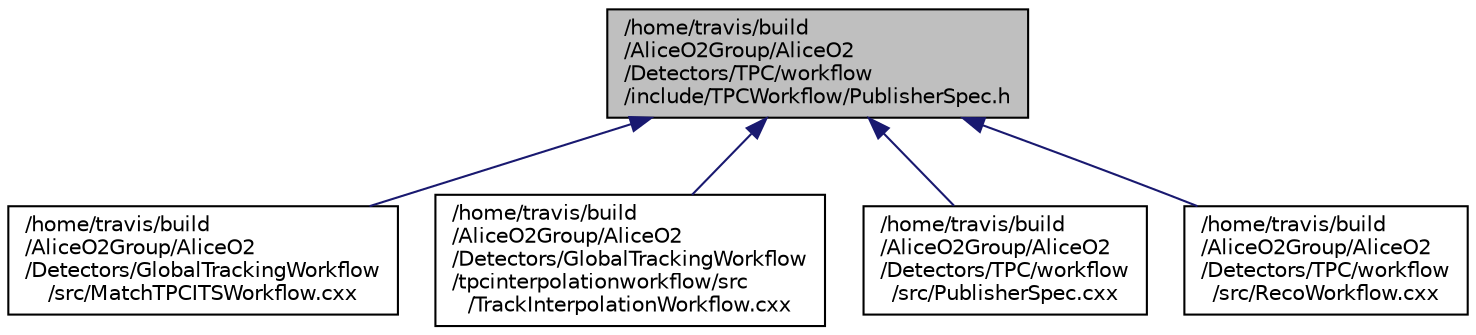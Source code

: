 digraph "/home/travis/build/AliceO2Group/AliceO2/Detectors/TPC/workflow/include/TPCWorkflow/PublisherSpec.h"
{
 // INTERACTIVE_SVG=YES
  bgcolor="transparent";
  edge [fontname="Helvetica",fontsize="10",labelfontname="Helvetica",labelfontsize="10"];
  node [fontname="Helvetica",fontsize="10",shape=record];
  Node121 [label="/home/travis/build\l/AliceO2Group/AliceO2\l/Detectors/TPC/workflow\l/include/TPCWorkflow/PublisherSpec.h",height=0.2,width=0.4,color="black", fillcolor="grey75", style="filled", fontcolor="black"];
  Node121 -> Node122 [dir="back",color="midnightblue",fontsize="10",style="solid",fontname="Helvetica"];
  Node122 [label="/home/travis/build\l/AliceO2Group/AliceO2\l/Detectors/GlobalTrackingWorkflow\l/src/MatchTPCITSWorkflow.cxx",height=0.2,width=0.4,color="black",URL="$d5/db4/MatchTPCITSWorkflow_8cxx.html"];
  Node121 -> Node123 [dir="back",color="midnightblue",fontsize="10",style="solid",fontname="Helvetica"];
  Node123 [label="/home/travis/build\l/AliceO2Group/AliceO2\l/Detectors/GlobalTrackingWorkflow\l/tpcinterpolationworkflow/src\l/TrackInterpolationWorkflow.cxx",height=0.2,width=0.4,color="black",URL="$d1/d67/TrackInterpolationWorkflow_8cxx.html"];
  Node121 -> Node124 [dir="back",color="midnightblue",fontsize="10",style="solid",fontname="Helvetica"];
  Node124 [label="/home/travis/build\l/AliceO2Group/AliceO2\l/Detectors/TPC/workflow\l/src/PublisherSpec.cxx",height=0.2,width=0.4,color="black",URL="$d4/dac/TPC_2workflow_2src_2PublisherSpec_8cxx.html"];
  Node121 -> Node125 [dir="back",color="midnightblue",fontsize="10",style="solid",fontname="Helvetica"];
  Node125 [label="/home/travis/build\l/AliceO2Group/AliceO2\l/Detectors/TPC/workflow\l/src/RecoWorkflow.cxx",height=0.2,width=0.4,color="black",URL="$d0/d80/TPC_2workflow_2src_2RecoWorkflow_8cxx.html"];
}
